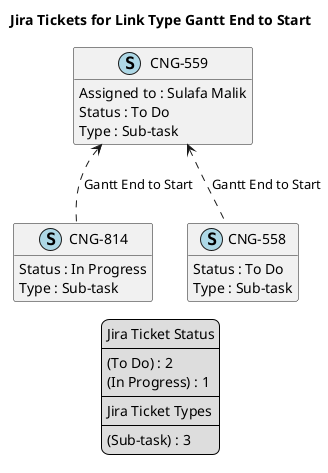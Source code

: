 @startuml
'https://plantuml.com/class-diagram

' GENERATE CLASS DIAGRAM ===========
' Generated at    : Thu Apr 18 14:59:13 CEST 2024

title Jira Tickets for Link Type Gantt End to Start
hide empty members

legend
Jira Ticket Status
----
(To Do) : 2
(In Progress) : 1
----
Jira Ticket Types
----
(Sub-task) : 3
end legend


' Tickets =======
class "CNG-559" << (S,lightblue) >> {
  Assigned to : Sulafa Malik
  Status : To Do
  Type : Sub-task
}

class "CNG-814" << (S,lightblue) >> {
  Status : In Progress
  Type : Sub-task
}

class "CNG-558" << (S,lightblue) >> {
  Status : To Do
  Type : Sub-task
}



' Links =======
"CNG-559" <.. "CNG-558" : Gantt End to Start
"CNG-559" <.. "CNG-814" : Gantt End to Start


@enduml
